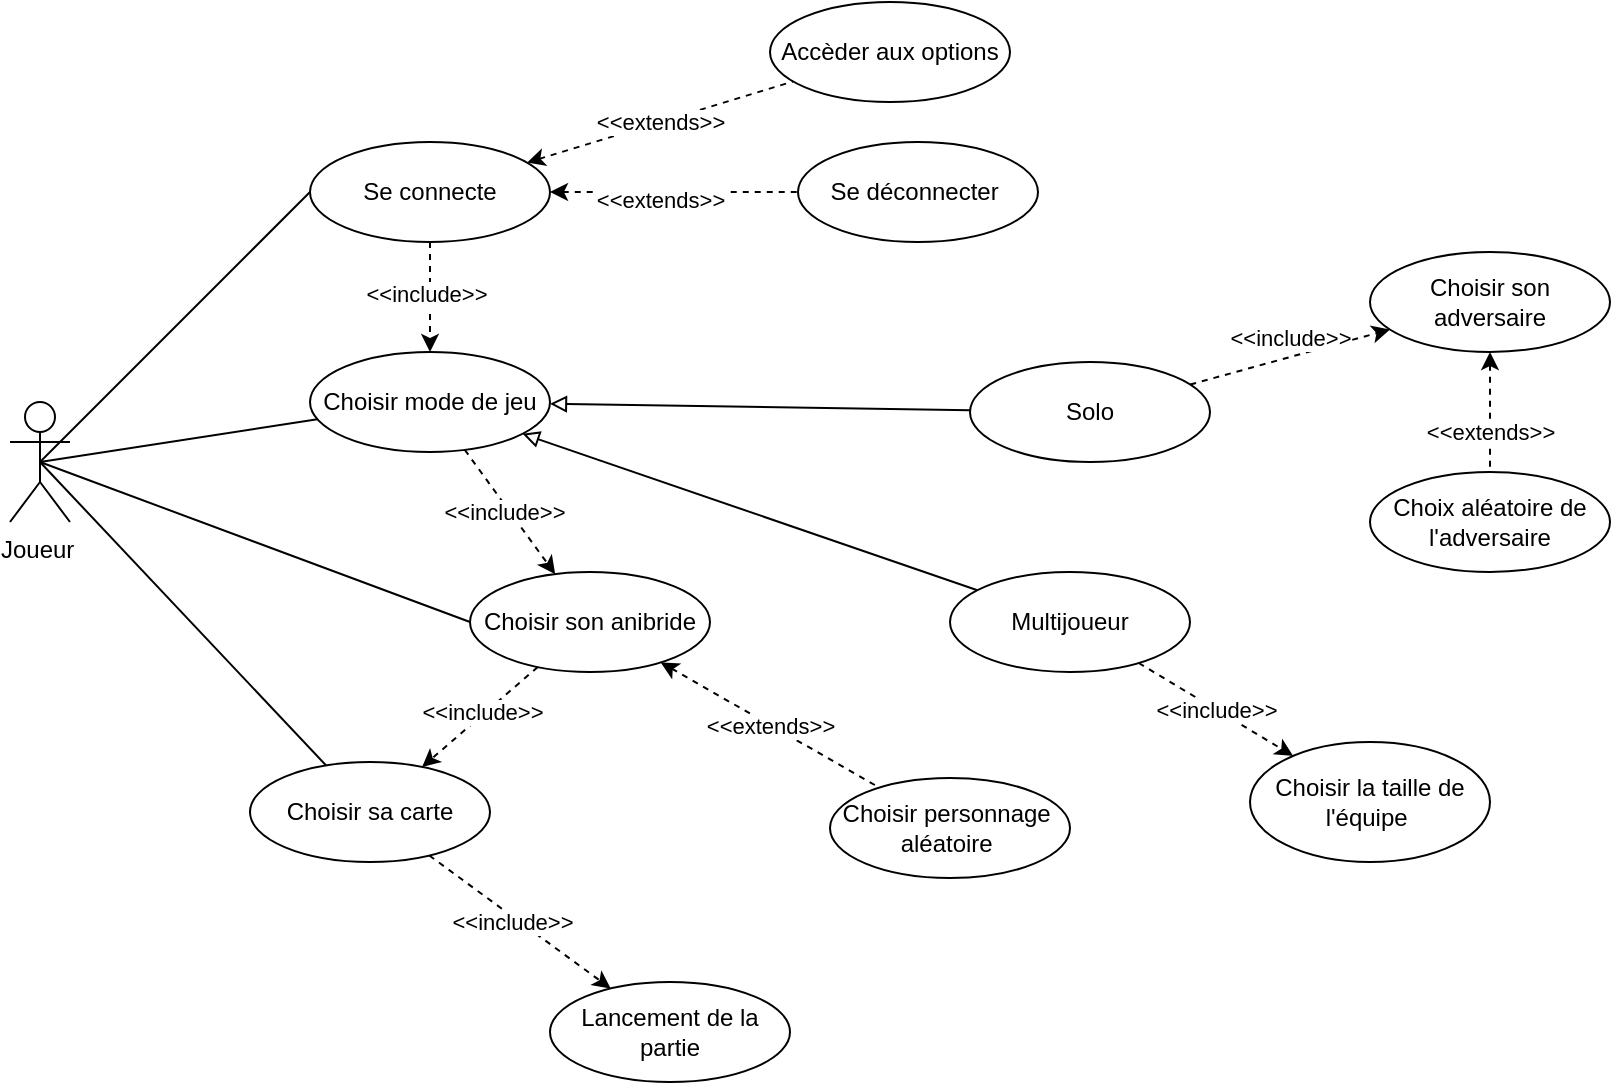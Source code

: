 <mxfile version="15.7.4" type="github">
  <diagram id="6MGdmcKs9yKgFIxDK5bO" name="Page-1">
    <mxGraphModel dx="946" dy="525" grid="1" gridSize="10" guides="1" tooltips="1" connect="1" arrows="1" fold="1" page="1" pageScale="1" pageWidth="827" pageHeight="583" math="0" shadow="0">
      <root>
        <mxCell id="0" />
        <mxCell id="1" parent="0" />
        <mxCell id="8IUe3LPVnhSWRVFbozZq-3" style="rounded=0;orthogonalLoop=1;jettySize=auto;html=1;endArrow=none;endFill=0;entryX=0;entryY=0.5;entryDx=0;entryDy=0;exitX=0.5;exitY=0.5;exitDx=0;exitDy=0;exitPerimeter=0;" parent="1" source="8IUe3LPVnhSWRVFbozZq-1" target="8IUe3LPVnhSWRVFbozZq-4" edge="1">
          <mxGeometry relative="1" as="geometry">
            <mxPoint x="170" y="222" as="targetPoint" />
          </mxGeometry>
        </mxCell>
        <mxCell id="8IUe3LPVnhSWRVFbozZq-36" style="rounded=0;orthogonalLoop=1;jettySize=auto;html=1;exitX=0.5;exitY=0.5;exitDx=0;exitDy=0;exitPerimeter=0;startArrow=none;startFill=0;endArrow=none;endFill=0;" parent="1" source="8IUe3LPVnhSWRVFbozZq-1" target="8IUe3LPVnhSWRVFbozZq-8" edge="1">
          <mxGeometry relative="1" as="geometry" />
        </mxCell>
        <mxCell id="8IUe3LPVnhSWRVFbozZq-37" style="rounded=0;orthogonalLoop=1;jettySize=auto;html=1;entryX=0;entryY=0.5;entryDx=0;entryDy=0;startArrow=none;startFill=0;endArrow=none;endFill=0;exitX=0.5;exitY=0.5;exitDx=0;exitDy=0;exitPerimeter=0;" parent="1" source="8IUe3LPVnhSWRVFbozZq-1" target="8IUe3LPVnhSWRVFbozZq-24" edge="1">
          <mxGeometry relative="1" as="geometry" />
        </mxCell>
        <mxCell id="8IUe3LPVnhSWRVFbozZq-1" value="Joueur&amp;nbsp;" style="shape=umlActor;verticalLabelPosition=bottom;verticalAlign=top;html=1;outlineConnect=0;" parent="1" vertex="1">
          <mxGeometry x="20" y="222" width="30" height="60" as="geometry" />
        </mxCell>
        <mxCell id="8IUe3LPVnhSWRVFbozZq-11" value="&amp;lt;&amp;lt;extends&amp;gt;&amp;gt;" style="rounded=0;orthogonalLoop=1;jettySize=auto;html=1;endArrow=none;endFill=0;dashed=1;startArrow=classic;startFill=1;" parent="1" source="8IUe3LPVnhSWRVFbozZq-4" target="8IUe3LPVnhSWRVFbozZq-10" edge="1">
          <mxGeometry x="-0.182" y="-14" relative="1" as="geometry">
            <mxPoint x="4" y="-10" as="offset" />
          </mxGeometry>
        </mxCell>
        <mxCell id="8IUe3LPVnhSWRVFbozZq-12" value="&amp;lt;&amp;lt;extends&amp;gt;&amp;gt;" style="rounded=0;orthogonalLoop=1;jettySize=auto;html=1;dashed=1;endArrow=none;endFill=0;startArrow=classic;startFill=1;" parent="1" source="8IUe3LPVnhSWRVFbozZq-4" target="8IUe3LPVnhSWRVFbozZq-13" edge="1">
          <mxGeometry relative="1" as="geometry">
            <mxPoint x="290" y="-58" as="targetPoint" />
          </mxGeometry>
        </mxCell>
        <mxCell id="nqZ6v-bpkZ9vvk-nfeYM-8" value="" style="edgeStyle=none;rounded=0;orthogonalLoop=1;jettySize=auto;html=1;fontColor=#000000;startArrow=none;startFill=0;endArrow=classic;endFill=1;dashed=1;" edge="1" parent="1" source="8IUe3LPVnhSWRVFbozZq-4" target="8IUe3LPVnhSWRVFbozZq-8">
          <mxGeometry relative="1" as="geometry" />
        </mxCell>
        <mxCell id="nqZ6v-bpkZ9vvk-nfeYM-19" value="&amp;lt;&amp;lt;include&amp;gt;&amp;gt;" style="edgeLabel;html=1;align=center;verticalAlign=middle;resizable=0;points=[];fontColor=#000000;" vertex="1" connectable="0" parent="nqZ6v-bpkZ9vvk-nfeYM-8">
          <mxGeometry x="-0.054" y="-2" relative="1" as="geometry">
            <mxPoint as="offset" />
          </mxGeometry>
        </mxCell>
        <mxCell id="8IUe3LPVnhSWRVFbozZq-4" value="Se connecte" style="ellipse;whiteSpace=wrap;html=1;" parent="1" vertex="1">
          <mxGeometry x="170" y="92" width="120" height="50" as="geometry" />
        </mxCell>
        <mxCell id="8IUe3LPVnhSWRVFbozZq-34" style="rounded=0;orthogonalLoop=1;jettySize=auto;html=1;startArrow=block;startFill=0;endArrow=none;endFill=0;" parent="1" source="8IUe3LPVnhSWRVFbozZq-8" target="8IUe3LPVnhSWRVFbozZq-14" edge="1">
          <mxGeometry relative="1" as="geometry" />
        </mxCell>
        <mxCell id="8IUe3LPVnhSWRVFbozZq-35" style="rounded=0;orthogonalLoop=1;jettySize=auto;html=1;startArrow=block;startFill=0;endArrow=none;endFill=0;" parent="1" source="8IUe3LPVnhSWRVFbozZq-8" target="8IUe3LPVnhSWRVFbozZq-18" edge="1">
          <mxGeometry relative="1" as="geometry" />
        </mxCell>
        <mxCell id="8IUe3LPVnhSWRVFbozZq-8" value="Choisir mode de jeu" style="ellipse;whiteSpace=wrap;html=1;" parent="1" vertex="1">
          <mxGeometry x="170" y="197" width="120" height="50" as="geometry" />
        </mxCell>
        <mxCell id="8IUe3LPVnhSWRVFbozZq-10" value="Se déconnecter&amp;nbsp;" style="ellipse;whiteSpace=wrap;html=1;" parent="1" vertex="1">
          <mxGeometry x="414" y="92" width="120" height="50" as="geometry" />
        </mxCell>
        <mxCell id="8IUe3LPVnhSWRVFbozZq-13" value="Accèder aux options" style="ellipse;whiteSpace=wrap;html=1;" parent="1" vertex="1">
          <mxGeometry x="400" y="22" width="120" height="50" as="geometry" />
        </mxCell>
        <mxCell id="8IUe3LPVnhSWRVFbozZq-17" value="&amp;lt;&amp;lt;include&amp;gt;&amp;gt;" style="rounded=0;orthogonalLoop=1;jettySize=auto;html=1;startArrow=none;startFill=0;endArrow=classic;endFill=1;dashed=1;" parent="1" source="8IUe3LPVnhSWRVFbozZq-14" target="8IUe3LPVnhSWRVFbozZq-16" edge="1">
          <mxGeometry relative="1" as="geometry" />
        </mxCell>
        <mxCell id="8IUe3LPVnhSWRVFbozZq-14" value="Multijoueur" style="ellipse;whiteSpace=wrap;html=1;" parent="1" vertex="1">
          <mxGeometry x="490" y="307" width="120" height="50" as="geometry" />
        </mxCell>
        <mxCell id="8IUe3LPVnhSWRVFbozZq-16" value="Choisir la taille de l&#39;équipe&amp;nbsp;" style="ellipse;whiteSpace=wrap;html=1;" parent="1" vertex="1">
          <mxGeometry x="640" y="392" width="120" height="60" as="geometry" />
        </mxCell>
        <mxCell id="8IUe3LPVnhSWRVFbozZq-21" value="&amp;lt;&amp;lt;include&amp;gt;&amp;gt;" style="rounded=0;orthogonalLoop=1;jettySize=auto;html=1;startArrow=none;startFill=0;endArrow=classic;endFill=1;dashed=1;" parent="1" source="8IUe3LPVnhSWRVFbozZq-18" target="8IUe3LPVnhSWRVFbozZq-20" edge="1">
          <mxGeometry x="0.049" y="9" relative="1" as="geometry">
            <mxPoint as="offset" />
          </mxGeometry>
        </mxCell>
        <mxCell id="8IUe3LPVnhSWRVFbozZq-23" value="&amp;lt;&amp;lt;extends&amp;gt;&amp;gt;" style="rounded=0;orthogonalLoop=1;jettySize=auto;html=1;dashed=1;startArrow=classic;startFill=1;endArrow=none;endFill=0;" parent="1" source="8IUe3LPVnhSWRVFbozZq-20" target="8IUe3LPVnhSWRVFbozZq-22" edge="1">
          <mxGeometry x="0.333" relative="1" as="geometry">
            <mxPoint as="offset" />
          </mxGeometry>
        </mxCell>
        <mxCell id="8IUe3LPVnhSWRVFbozZq-18" value="Solo" style="ellipse;whiteSpace=wrap;html=1;" parent="1" vertex="1">
          <mxGeometry x="500" y="202" width="120" height="50" as="geometry" />
        </mxCell>
        <mxCell id="8IUe3LPVnhSWRVFbozZq-20" value="Choisir son adversaire" style="ellipse;whiteSpace=wrap;html=1;" parent="1" vertex="1">
          <mxGeometry x="700" y="147" width="120" height="50" as="geometry" />
        </mxCell>
        <mxCell id="8IUe3LPVnhSWRVFbozZq-22" value="Choix aléatoire de l&#39;adversaire" style="ellipse;whiteSpace=wrap;html=1;" parent="1" vertex="1">
          <mxGeometry x="700" y="257" width="120" height="50" as="geometry" />
        </mxCell>
        <mxCell id="8IUe3LPVnhSWRVFbozZq-29" value="" style="rounded=0;orthogonalLoop=1;jettySize=auto;html=1;startArrow=none;startFill=0;endArrow=none;endFill=0;exitX=0.5;exitY=0.5;exitDx=0;exitDy=0;exitPerimeter=0;" parent="1" target="8IUe3LPVnhSWRVFbozZq-28" edge="1" source="8IUe3LPVnhSWRVFbozZq-1">
          <mxGeometry relative="1" as="geometry">
            <mxPoint x="110" y="252" as="sourcePoint" />
          </mxGeometry>
        </mxCell>
        <mxCell id="8IUe3LPVnhSWRVFbozZq-39" value="&amp;lt;&amp;lt;extends&amp;gt;&amp;gt;" style="rounded=0;orthogonalLoop=1;jettySize=auto;html=1;dashed=1;startArrow=classic;startFill=1;endArrow=none;endFill=0;" parent="1" source="8IUe3LPVnhSWRVFbozZq-24" target="8IUe3LPVnhSWRVFbozZq-26" edge="1">
          <mxGeometry relative="1" as="geometry" />
        </mxCell>
        <mxCell id="8IUe3LPVnhSWRVFbozZq-24" value="Choisir son anibride" style="ellipse;whiteSpace=wrap;html=1;" parent="1" vertex="1">
          <mxGeometry x="250" y="307" width="120" height="50" as="geometry" />
        </mxCell>
        <mxCell id="8IUe3LPVnhSWRVFbozZq-26" value="Choisir personnage&amp;nbsp; aléatoire&amp;nbsp;" style="ellipse;whiteSpace=wrap;html=1;fillColor=rgba(255, 255, 255, 1);strokeColor=rgba(0, 0, 0, 1);fontColor=rgba(0, 0, 0, 1);" parent="1" vertex="1">
          <mxGeometry x="430" y="410" width="120" height="50" as="geometry" />
        </mxCell>
        <mxCell id="8IUe3LPVnhSWRVFbozZq-28" value="Choisir sa carte" style="ellipse;whiteSpace=wrap;html=1;" parent="1" vertex="1">
          <mxGeometry x="140" y="402" width="120" height="50" as="geometry" />
        </mxCell>
        <mxCell id="nqZ6v-bpkZ9vvk-nfeYM-17" value="Lancement de la partie" style="ellipse;whiteSpace=wrap;html=1;" vertex="1" parent="1">
          <mxGeometry x="290" y="512" width="120" height="50" as="geometry" />
        </mxCell>
        <mxCell id="nqZ6v-bpkZ9vvk-nfeYM-20" value="" style="edgeStyle=none;rounded=0;orthogonalLoop=1;jettySize=auto;html=1;fontColor=#000000;startArrow=none;startFill=0;endArrow=classic;endFill=1;dashed=1;" edge="1" parent="1" source="8IUe3LPVnhSWRVFbozZq-8" target="8IUe3LPVnhSWRVFbozZq-24">
          <mxGeometry relative="1" as="geometry">
            <mxPoint x="240" y="152" as="sourcePoint" />
            <mxPoint x="240" y="207" as="targetPoint" />
          </mxGeometry>
        </mxCell>
        <mxCell id="nqZ6v-bpkZ9vvk-nfeYM-21" value="&amp;lt;&amp;lt;include&amp;gt;&amp;gt;" style="edgeLabel;html=1;align=center;verticalAlign=middle;resizable=0;points=[];fontColor=#000000;" vertex="1" connectable="0" parent="nqZ6v-bpkZ9vvk-nfeYM-20">
          <mxGeometry x="-0.054" y="-2" relative="1" as="geometry">
            <mxPoint as="offset" />
          </mxGeometry>
        </mxCell>
        <mxCell id="nqZ6v-bpkZ9vvk-nfeYM-22" value="" style="edgeStyle=none;rounded=0;orthogonalLoop=1;jettySize=auto;html=1;fontColor=#000000;startArrow=none;startFill=0;endArrow=classic;endFill=1;dashed=1;" edge="1" parent="1" source="8IUe3LPVnhSWRVFbozZq-24" target="8IUe3LPVnhSWRVFbozZq-28">
          <mxGeometry relative="1" as="geometry">
            <mxPoint x="250" y="162" as="sourcePoint" />
            <mxPoint x="250" y="217" as="targetPoint" />
          </mxGeometry>
        </mxCell>
        <mxCell id="nqZ6v-bpkZ9vvk-nfeYM-23" value="&amp;lt;&amp;lt;include&amp;gt;&amp;gt;" style="edgeLabel;html=1;align=center;verticalAlign=middle;resizable=0;points=[];fontColor=#000000;" vertex="1" connectable="0" parent="nqZ6v-bpkZ9vvk-nfeYM-22">
          <mxGeometry x="-0.054" y="-2" relative="1" as="geometry">
            <mxPoint as="offset" />
          </mxGeometry>
        </mxCell>
        <mxCell id="nqZ6v-bpkZ9vvk-nfeYM-24" value="" style="edgeStyle=none;rounded=0;orthogonalLoop=1;jettySize=auto;html=1;fontColor=#000000;startArrow=none;startFill=0;endArrow=classic;endFill=1;dashed=1;" edge="1" parent="1" source="8IUe3LPVnhSWRVFbozZq-28" target="nqZ6v-bpkZ9vvk-nfeYM-17">
          <mxGeometry relative="1" as="geometry">
            <mxPoint x="260" y="172" as="sourcePoint" />
            <mxPoint x="260" y="227" as="targetPoint" />
          </mxGeometry>
        </mxCell>
        <mxCell id="nqZ6v-bpkZ9vvk-nfeYM-25" value="&amp;lt;&amp;lt;include&amp;gt;&amp;gt;" style="edgeLabel;html=1;align=center;verticalAlign=middle;resizable=0;points=[];fontColor=#000000;" vertex="1" connectable="0" parent="nqZ6v-bpkZ9vvk-nfeYM-24">
          <mxGeometry x="-0.054" y="-2" relative="1" as="geometry">
            <mxPoint as="offset" />
          </mxGeometry>
        </mxCell>
      </root>
    </mxGraphModel>
  </diagram>
</mxfile>
